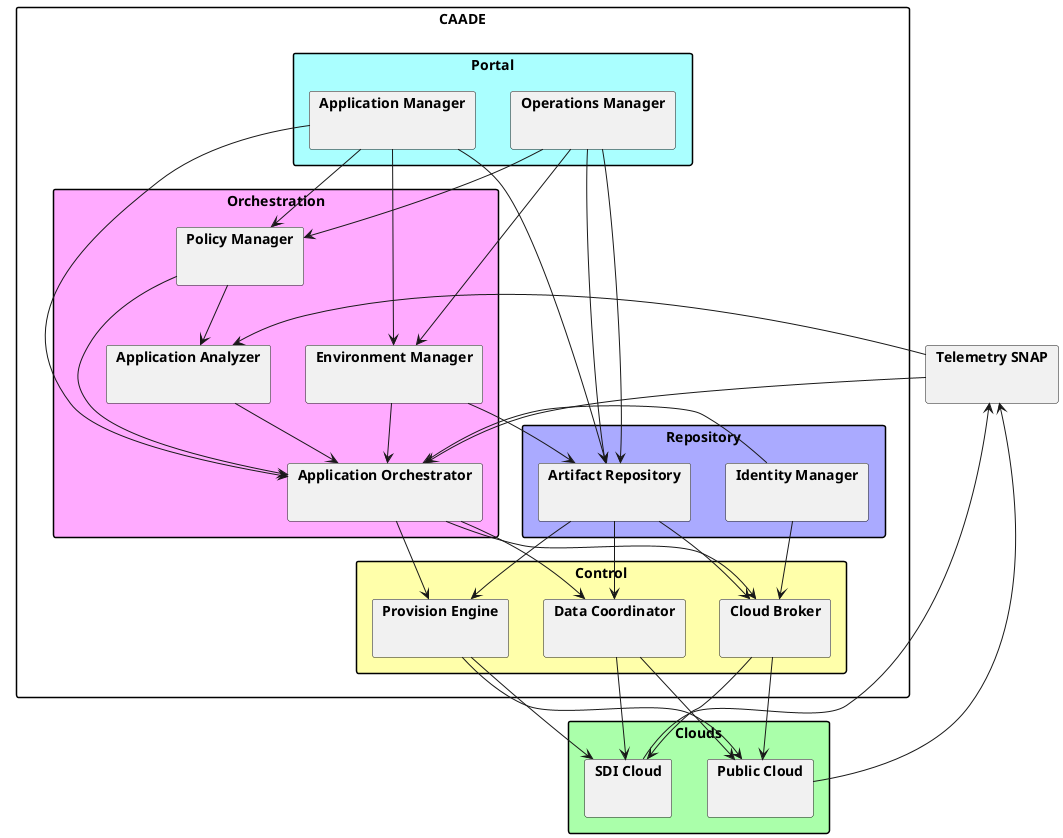 @startuml

skinparam packageStyle rect

package CAADE {
package "Portal" #aaffff {
  package "Application Manager" {}
  package "Operations Manager" {}
  }
  package "Orchestration" #ffaaff {
      package "Application Orchestrator" {}
      package "Application Analyzer" {}
  package "Policy Manager" {}
  package "Environment Manager" {}
  }
  package "Control" #ffffaa {
  package "Cloud Broker" {}
  package "Data Coordinator" {}
  package "Provision Engine" {}
  }
  package "Repository" #aaaaff {
  package "Artifact Repository" {}
  package "Identity Manager" {}
  }
}

package "Clouds" #aaffaa {
package "SDI Cloud" {
}
package "Public Cloud" {
}
}

package "Telemetry SNAP" {}

"Cloud Broker" --> "SDI Cloud"
"Cloud Broker" --> "Public Cloud"
"Provision Engine" --> "SDI Cloud"
"Provision Engine" --> "Public Cloud"
"Data Coordinator" --> "SDI Cloud"
"Data Coordinator" --> "Public Cloud"

"SDI Cloud" --> "Telemetry SNAP"
"Public Cloud" --> "Telemetry SNAP"
"Telemetry SNAP" --> "Application Analyzer"
"Telemetry SNAP" --> "Application Orchestrator"
"Application Manager" --> "Policy Manager"
"Application Manager" --> "Application Orchestrator"
"Application Manager" --> "Artifact Repository"
"Application Manager" --> "Environment Manager"
"Operations Manager" --> "Policy Manager"
"Operations Manager" --> "Environment Manager"
"Operations Manager" --> "Artifact Repository"
"Operations Manager" --> "Artifact Repository"
"Policy Manager" --> "Application Orchestrator"
"Environment Manager" --> "Application Orchestrator"
"Environment Manager" --> "Artifact Repository"
"Application Analyzer" --> "Application Orchestrator"
"Policy Manager" --> "Application Analyzer"
"Application Orchestrator" --> "Cloud Broker"
"Application Orchestrator" --> "Provision Engine"
"Application Orchestrator" --> "Data Coordinator"
"Identity Manager" --> "Application Orchestrator"
"Identity Manager" --> "Cloud Broker"
"Artifact Repository" --> "Cloud Broker"
"Artifact Repository" --> "Provision Engine"
"Artifact Repository" --> "Data Coordinator"


@enduml
